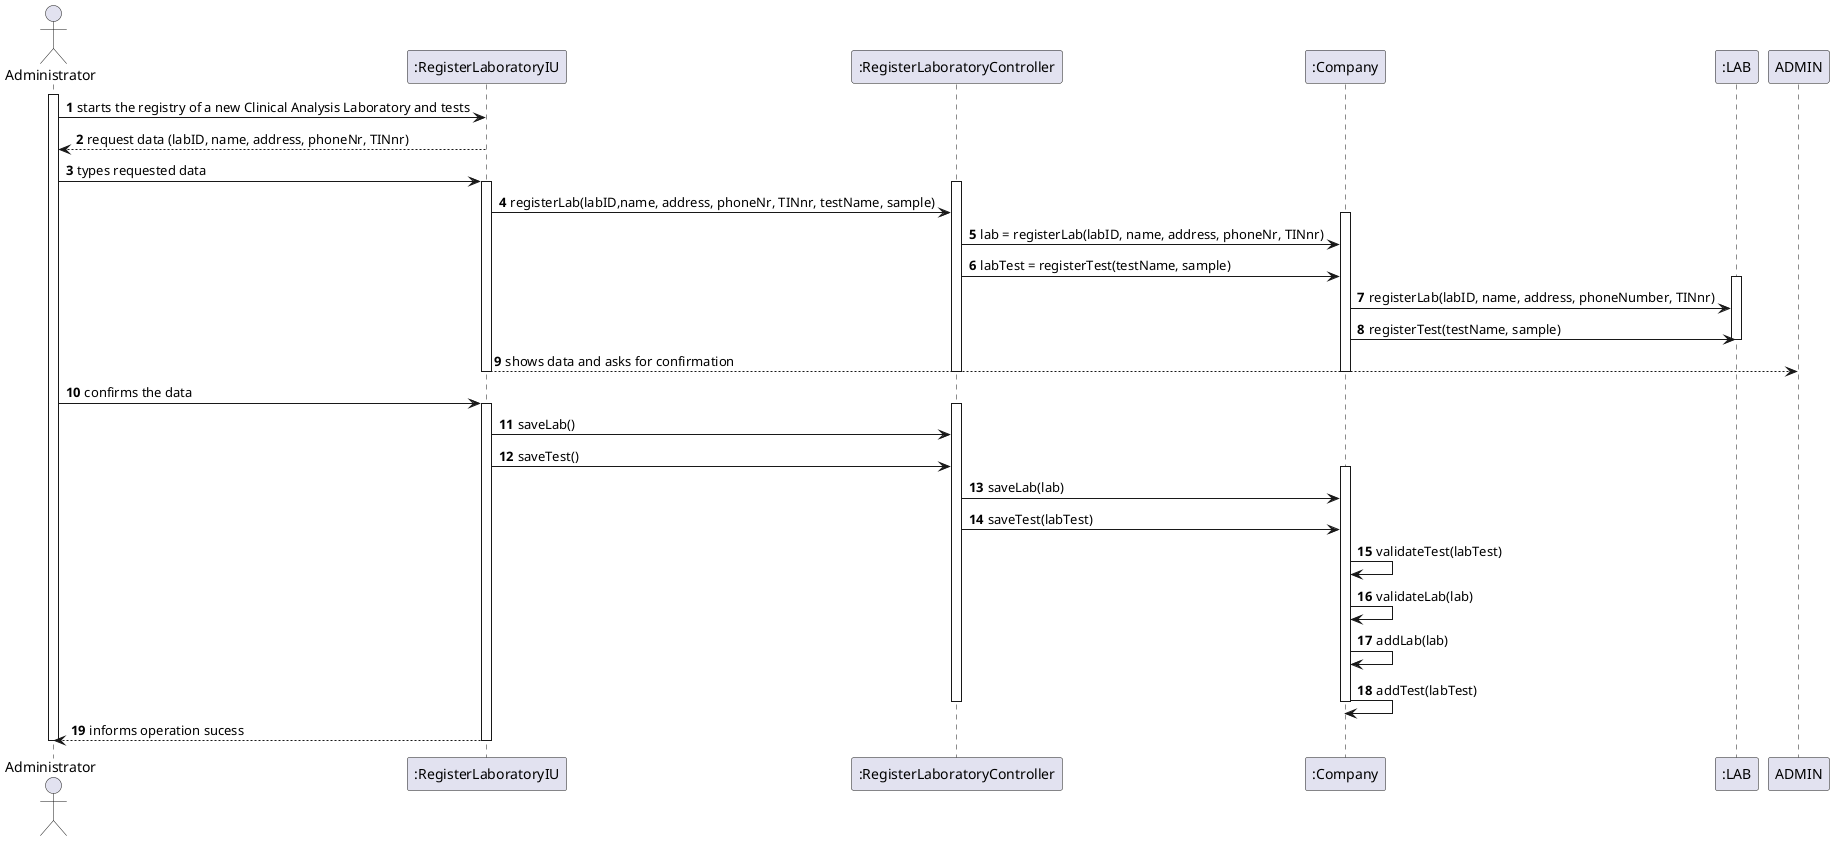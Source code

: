 @startuml
autonumber

actor "Administrator" as Admin

participant ":RegisterLaboratoryIU" as IU
participant ":RegisterLaboratoryController" as RLC
participant ":Company" as COM
participant ":LAB" as LAB

activate Admin

Admin -> IU : starts the registry of a new Clinical Analysis Laboratory and tests
IU --> Admin : request data (labID, name, address, phoneNr, TINnr)

Admin -> IU : types requested data

activate IU
activate RLC

IU -> RLC : registerLab(labID,name, address, phoneNr, TINnr, testName, sample)

activate COM

RLC -> COM : lab = registerLab(labID, name, address, phoneNr, TINnr)
RLC -> COM : labTest = registerTest(testName, sample)

activate LAB

COM -> LAB : registerLab(labID, name, address, phoneNumber, TINnr)
COM -> LAB : registerTest(testName, sample)

deactivate LAB

IU --> ADMIN : shows data and asks for confirmation

deactivate IU
deactivate RLC
deactivate COM

Admin -> IU : confirms the data

activate IU
activate RLC

IU -> RLC : saveLab()
IU -> RLC : saveTest()

activate COM

RLC -> COM : saveLab(lab)
RLC -> COM : saveTest(labTest)

COM -> COM : validateTest(labTest)

COM -> COM : validateLab(lab)

COM -> COM : addLab(lab)

COM -> COM : addTest(labTest)

deactivate COM
deactivate RLC

IU --> Admin : informs operation sucess

deactivate IU
deactivate Admin

@enduml